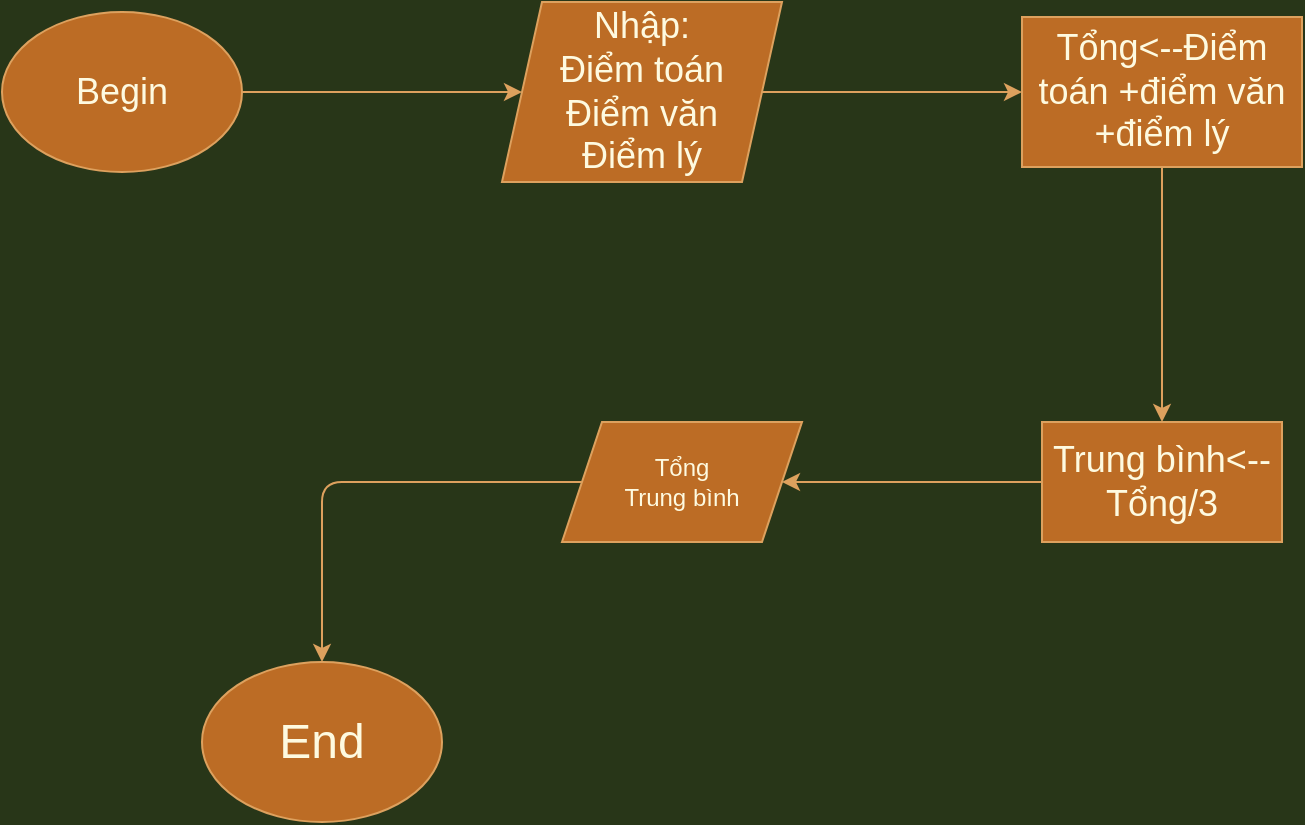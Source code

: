 <mxfile version="14.4.4" type="github">
  <diagram id="C5RBs43oDa-KdzZeNtuy" name="Page-1">
    <mxGraphModel dx="1038" dy="548" grid="1" gridSize="10" guides="1" tooltips="1" connect="1" arrows="1" fold="1" page="1" pageScale="1" pageWidth="827" pageHeight="1169" background="#283618" math="0" shadow="0">
      <root>
        <mxCell id="WIyWlLk6GJQsqaUBKTNV-0" />
        <mxCell id="WIyWlLk6GJQsqaUBKTNV-1" parent="WIyWlLk6GJQsqaUBKTNV-0" />
        <mxCell id="W7C4MJzanJalnLyDJ3va-2" style="edgeStyle=orthogonalEdgeStyle;curved=0;rounded=1;sketch=0;orthogonalLoop=1;jettySize=auto;html=1;exitX=1;exitY=0.5;exitDx=0;exitDy=0;strokeColor=#DDA15E;fillColor=#BC6C25;fontColor=#FEFAE0;labelBackgroundColor=#283618;" edge="1" parent="WIyWlLk6GJQsqaUBKTNV-1" source="W7C4MJzanJalnLyDJ3va-0" target="W7C4MJzanJalnLyDJ3va-1">
          <mxGeometry relative="1" as="geometry" />
        </mxCell>
        <mxCell id="W7C4MJzanJalnLyDJ3va-0" value="&lt;font style=&quot;font-size: 18px&quot;&gt;Begin&lt;/font&gt;" style="ellipse;whiteSpace=wrap;html=1;rounded=0;sketch=0;strokeColor=#DDA15E;fillColor=#BC6C25;fontColor=#FEFAE0;" vertex="1" parent="WIyWlLk6GJQsqaUBKTNV-1">
          <mxGeometry y="75" width="120" height="80" as="geometry" />
        </mxCell>
        <mxCell id="W7C4MJzanJalnLyDJ3va-4" style="edgeStyle=orthogonalEdgeStyle;curved=0;rounded=1;sketch=0;orthogonalLoop=1;jettySize=auto;html=1;exitX=1;exitY=0.5;exitDx=0;exitDy=0;entryX=0;entryY=0.5;entryDx=0;entryDy=0;strokeColor=#DDA15E;fillColor=#BC6C25;fontColor=#FEFAE0;labelBackgroundColor=#283618;" edge="1" parent="WIyWlLk6GJQsqaUBKTNV-1" source="W7C4MJzanJalnLyDJ3va-1" target="W7C4MJzanJalnLyDJ3va-3">
          <mxGeometry relative="1" as="geometry" />
        </mxCell>
        <mxCell id="W7C4MJzanJalnLyDJ3va-1" value="&lt;font style=&quot;font-size: 18px&quot;&gt;Nhập:&lt;br&gt;Điểm toán&lt;br&gt;Điểm văn&lt;br&gt;Điểm lý&lt;/font&gt;" style="shape=parallelogram;perimeter=parallelogramPerimeter;whiteSpace=wrap;html=1;fixedSize=1;rounded=0;sketch=0;strokeColor=#DDA15E;fillColor=#BC6C25;fontColor=#FEFAE0;" vertex="1" parent="WIyWlLk6GJQsqaUBKTNV-1">
          <mxGeometry x="250" y="70" width="140" height="90" as="geometry" />
        </mxCell>
        <mxCell id="W7C4MJzanJalnLyDJ3va-5" style="edgeStyle=orthogonalEdgeStyle;curved=0;rounded=1;sketch=0;orthogonalLoop=1;jettySize=auto;html=1;exitX=0.5;exitY=1;exitDx=0;exitDy=0;strokeColor=#DDA15E;fillColor=#BC6C25;fontColor=#FEFAE0;labelBackgroundColor=#283618;" edge="1" parent="WIyWlLk6GJQsqaUBKTNV-1" source="W7C4MJzanJalnLyDJ3va-3">
          <mxGeometry relative="1" as="geometry">
            <mxPoint x="580" y="280" as="targetPoint" />
          </mxGeometry>
        </mxCell>
        <mxCell id="W7C4MJzanJalnLyDJ3va-3" value="&lt;font style=&quot;font-size: 18px&quot;&gt;Tổng&amp;lt;--Điểm toán +điểm văn +điểm lý&lt;/font&gt;" style="rounded=0;whiteSpace=wrap;html=1;sketch=0;strokeColor=#DDA15E;fillColor=#BC6C25;fontColor=#FEFAE0;" vertex="1" parent="WIyWlLk6GJQsqaUBKTNV-1">
          <mxGeometry x="510" y="77.5" width="140" height="75" as="geometry" />
        </mxCell>
        <mxCell id="W7C4MJzanJalnLyDJ3va-10" style="edgeStyle=orthogonalEdgeStyle;curved=0;rounded=1;sketch=0;orthogonalLoop=1;jettySize=auto;html=1;exitX=0;exitY=0.5;exitDx=0;exitDy=0;strokeColor=#DDA15E;fillColor=#BC6C25;fontColor=#FEFAE0;" edge="1" parent="WIyWlLk6GJQsqaUBKTNV-1" source="W7C4MJzanJalnLyDJ3va-6" target="W7C4MJzanJalnLyDJ3va-9">
          <mxGeometry relative="1" as="geometry" />
        </mxCell>
        <mxCell id="W7C4MJzanJalnLyDJ3va-6" value="&lt;font style=&quot;font-size: 18px&quot;&gt;Trung bình&amp;lt;--Tổng/3&lt;/font&gt;" style="rounded=0;whiteSpace=wrap;html=1;sketch=0;strokeColor=#DDA15E;fillColor=#BC6C25;fontColor=#FEFAE0;" vertex="1" parent="WIyWlLk6GJQsqaUBKTNV-1">
          <mxGeometry x="520" y="280" width="120" height="60" as="geometry" />
        </mxCell>
        <mxCell id="W7C4MJzanJalnLyDJ3va-8" value="&lt;font style=&quot;font-size: 24px&quot;&gt;End&lt;/font&gt;" style="ellipse;whiteSpace=wrap;html=1;fillColor=#BC6C25;strokeColor=#DDA15E;fontColor=#FEFAE0;" vertex="1" parent="WIyWlLk6GJQsqaUBKTNV-1">
          <mxGeometry x="100" y="400" width="120" height="80" as="geometry" />
        </mxCell>
        <mxCell id="W7C4MJzanJalnLyDJ3va-11" style="edgeStyle=orthogonalEdgeStyle;curved=0;rounded=1;sketch=0;orthogonalLoop=1;jettySize=auto;html=1;exitX=0;exitY=0.5;exitDx=0;exitDy=0;entryX=0.5;entryY=0;entryDx=0;entryDy=0;strokeColor=#DDA15E;fillColor=#BC6C25;fontColor=#FEFAE0;" edge="1" parent="WIyWlLk6GJQsqaUBKTNV-1" source="W7C4MJzanJalnLyDJ3va-9" target="W7C4MJzanJalnLyDJ3va-8">
          <mxGeometry relative="1" as="geometry" />
        </mxCell>
        <mxCell id="W7C4MJzanJalnLyDJ3va-9" value="Tổng&lt;br&gt;Trung bình" style="shape=parallelogram;perimeter=parallelogramPerimeter;whiteSpace=wrap;html=1;fixedSize=1;rounded=0;sketch=0;strokeColor=#DDA15E;fillColor=#BC6C25;fontColor=#FEFAE0;" vertex="1" parent="WIyWlLk6GJQsqaUBKTNV-1">
          <mxGeometry x="280" y="280" width="120" height="60" as="geometry" />
        </mxCell>
      </root>
    </mxGraphModel>
  </diagram>
</mxfile>
